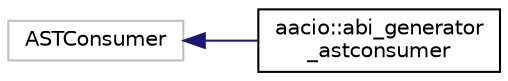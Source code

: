 digraph "Graphical Class Hierarchy"
{
  edge [fontname="Helvetica",fontsize="10",labelfontname="Helvetica",labelfontsize="10"];
  node [fontname="Helvetica",fontsize="10",shape=record];
  rankdir="LR";
  Node3312 [label="ASTConsumer",height=0.2,width=0.4,color="grey75", fillcolor="white", style="filled"];
  Node3312 -> Node0 [dir="back",color="midnightblue",fontsize="10",style="solid",fontname="Helvetica"];
  Node0 [label="aacio::abi_generator\l_astconsumer",height=0.2,width=0.4,color="black", fillcolor="white", style="filled",URL="$structaacio_1_1abi__generator__astconsumer.html"];
}
